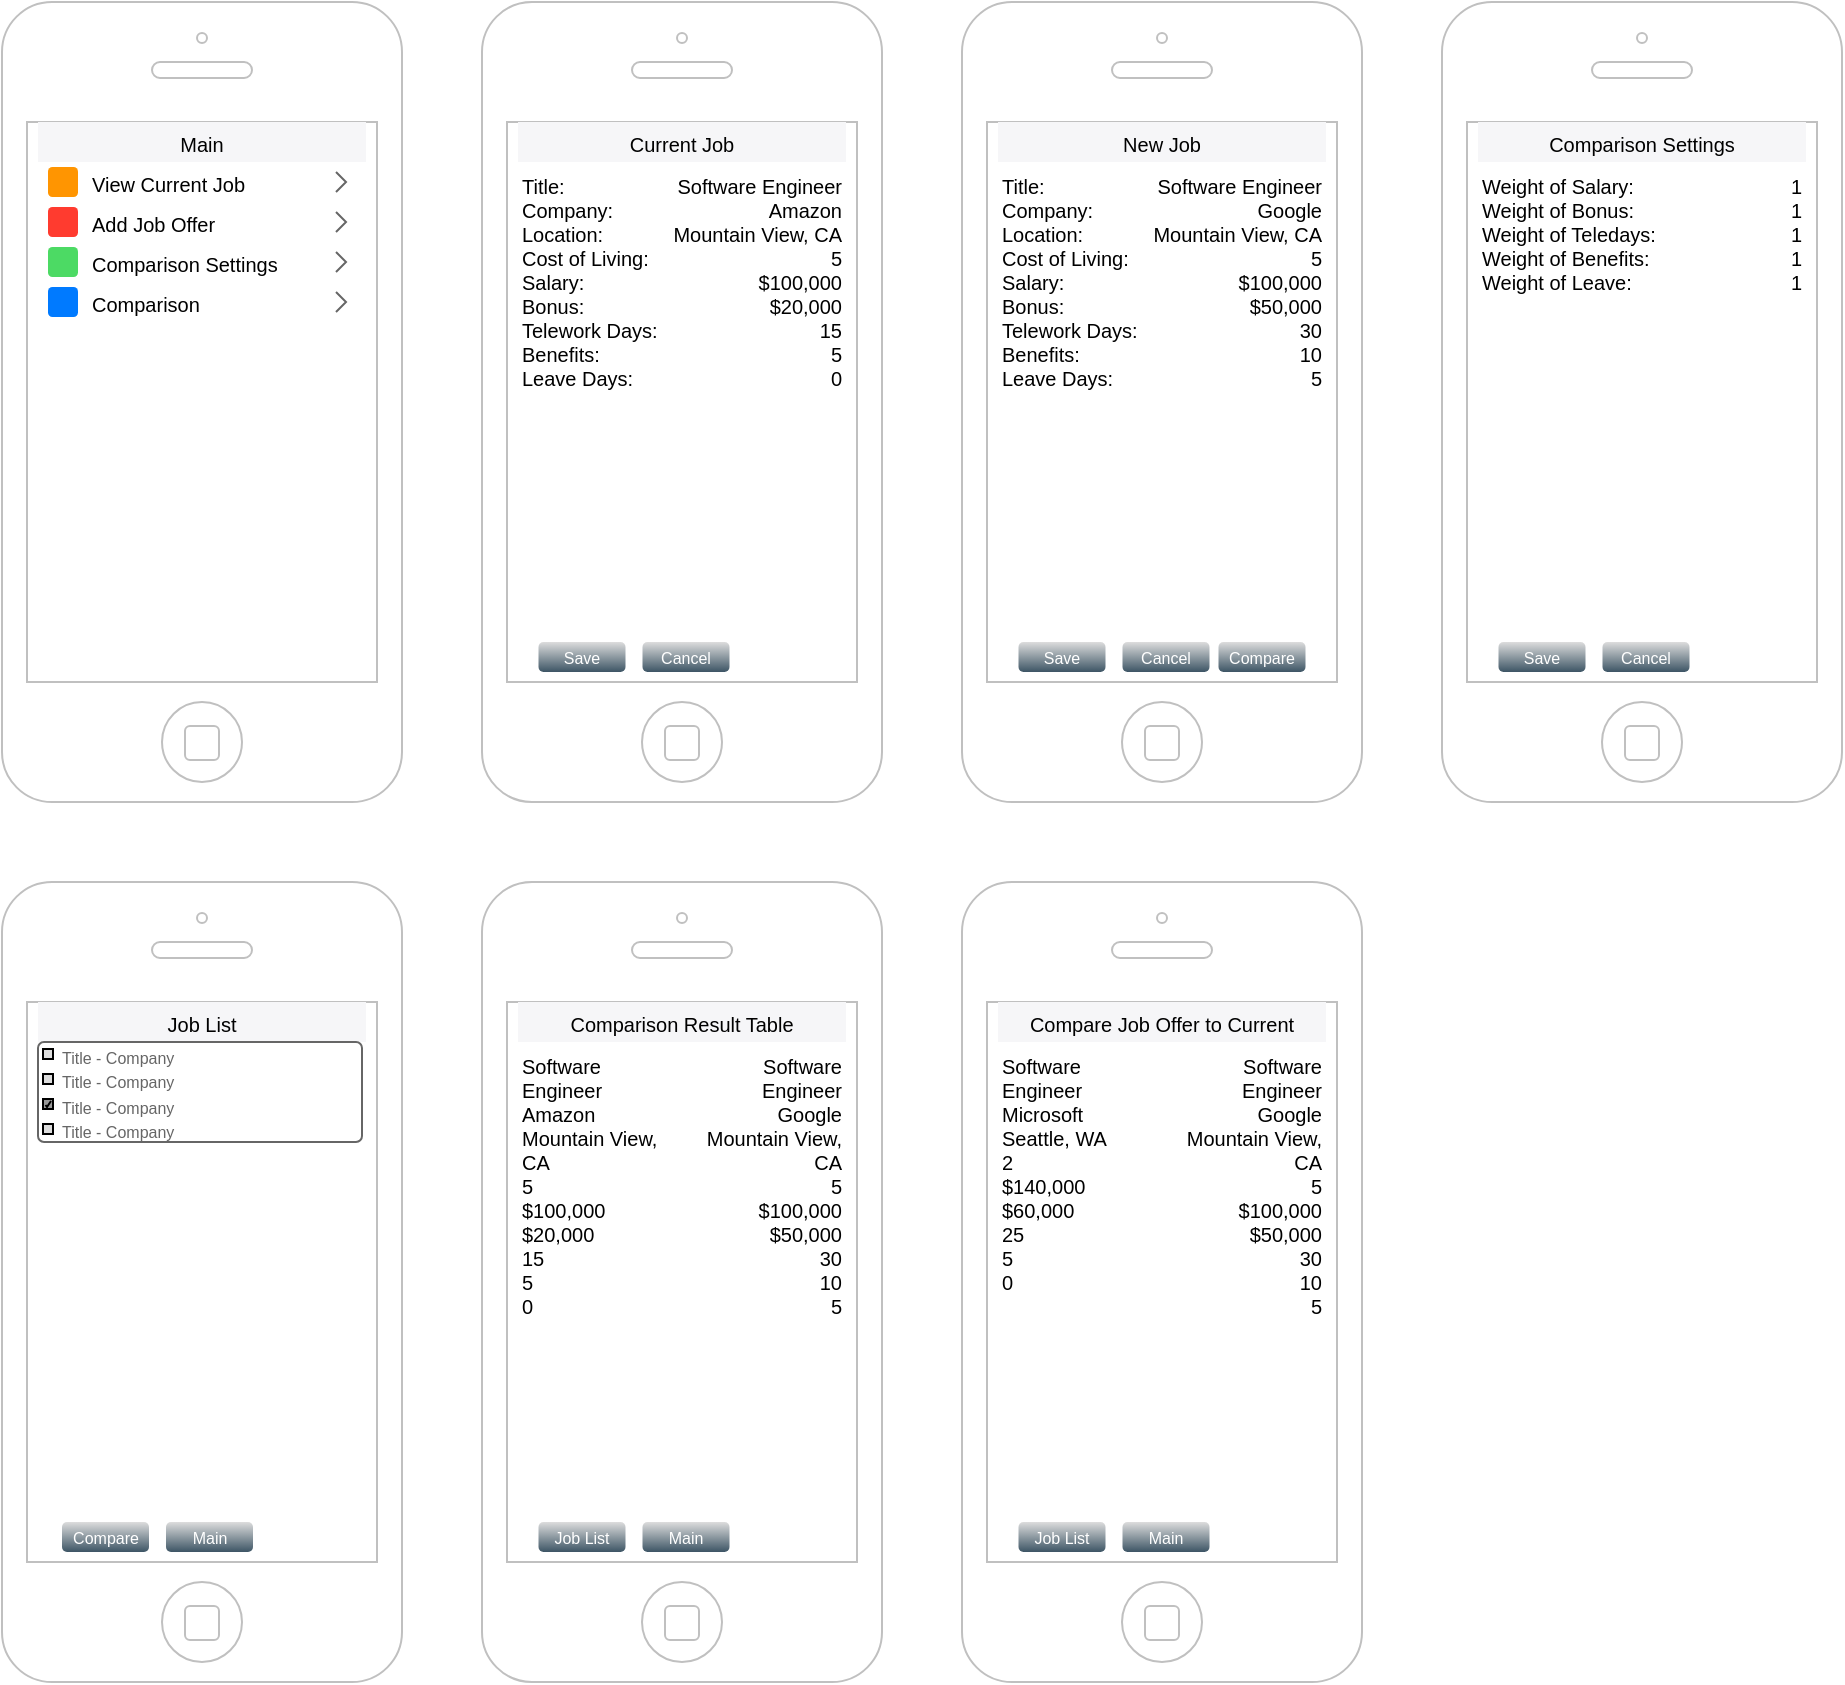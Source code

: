 <mxfile version="14.4.9" type="device"><diagram id="l6V_1ngCZk1TjYxK9F1h" name="Page-1"><mxGraphModel dx="1006" dy="714" grid="1" gridSize="10" guides="1" tooltips="1" connect="1" arrows="1" fold="1" page="1" pageScale="1" pageWidth="1100" pageHeight="850" math="0" shadow="0"><root><mxCell id="0"/><mxCell id="1" parent="0"/><mxCell id="aFJKKDh-_RBcehuKGks1-1" value="" style="html=1;verticalLabelPosition=bottom;labelBackgroundColor=#ffffff;verticalAlign=top;shadow=0;dashed=0;strokeWidth=1;shape=mxgraph.ios7.misc.iphone;strokeColor=#c0c0c0;" parent="1" vertex="1"><mxGeometry width="200" height="400" as="geometry"/></mxCell><mxCell id="aFJKKDh-_RBcehuKGks1-2" value="" style="html=1;verticalLabelPosition=bottom;labelBackgroundColor=#ffffff;verticalAlign=top;shadow=0;dashed=0;strokeWidth=1;shape=mxgraph.ios7.misc.iphone;strokeColor=#c0c0c0;" parent="1" vertex="1"><mxGeometry x="240" width="200" height="400" as="geometry"/></mxCell><mxCell id="aFJKKDh-_RBcehuKGks1-3" value="" style="html=1;verticalLabelPosition=bottom;labelBackgroundColor=#ffffff;verticalAlign=top;shadow=0;dashed=0;strokeWidth=1;shape=mxgraph.ios7.misc.iphone;strokeColor=#c0c0c0;" parent="1" vertex="1"><mxGeometry x="480" width="200" height="400" as="geometry"/></mxCell><mxCell id="aFJKKDh-_RBcehuKGks1-4" value="" style="html=1;verticalLabelPosition=bottom;labelBackgroundColor=#ffffff;verticalAlign=top;shadow=0;dashed=0;strokeWidth=1;shape=mxgraph.ios7.misc.iphone;strokeColor=#c0c0c0;" parent="1" vertex="1"><mxGeometry x="720" width="200" height="400" as="geometry"/></mxCell><mxCell id="aFJKKDh-_RBcehuKGks1-5" value="" style="shape=rect;fillColor=#F6F6F8;strokeColor=none;" parent="1" vertex="1"><mxGeometry x="18" y="60" width="164" height="20" as="geometry"/></mxCell><mxCell id="aFJKKDh-_RBcehuKGks1-6" value="Main" style="text;fontSize=10;verticalAlign=middle;align=center;spacingTop=2;" parent="aFJKKDh-_RBcehuKGks1-5" vertex="1"><mxGeometry x="55" width="54" height="20" as="geometry"/></mxCell><mxCell id="aFJKKDh-_RBcehuKGks1-8" value="" style="shape=rect;fillColor=#F6F6F8;strokeColor=none;" parent="1" vertex="1"><mxGeometry x="258" y="60" width="164" height="20" as="geometry"/></mxCell><mxCell id="aFJKKDh-_RBcehuKGks1-9" value="Current Job" style="text;fontSize=10;verticalAlign=middle;align=center;spacingTop=2;" parent="aFJKKDh-_RBcehuKGks1-8" vertex="1"><mxGeometry x="55" width="54" height="20" as="geometry"/></mxCell><mxCell id="aFJKKDh-_RBcehuKGks1-14" value="" style="shape=rect;fillColor=#F6F6F8;strokeColor=none;" parent="1" vertex="1"><mxGeometry x="498" y="60" width="164" height="20" as="geometry"/></mxCell><mxCell id="aFJKKDh-_RBcehuKGks1-15" value="New Job" style="text;fontSize=10;verticalAlign=middle;align=center;spacingTop=2;" parent="aFJKKDh-_RBcehuKGks1-14" vertex="1"><mxGeometry x="55" width="54" height="20" as="geometry"/></mxCell><mxCell id="aFJKKDh-_RBcehuKGks1-17" value="" style="shape=rect;fillColor=#F6F6F8;strokeColor=none;" parent="1" vertex="1"><mxGeometry x="738" y="60" width="164" height="20" as="geometry"/></mxCell><mxCell id="aFJKKDh-_RBcehuKGks1-18" value="Comparison Settings" style="text;fontSize=10;verticalAlign=middle;align=center;spacingTop=2;" parent="aFJKKDh-_RBcehuKGks1-17" vertex="1"><mxGeometry x="55" width="54" height="20" as="geometry"/></mxCell><mxCell id="aFJKKDh-_RBcehuKGks1-20" value="" style="html=1;verticalLabelPosition=bottom;labelBackgroundColor=#ffffff;verticalAlign=top;shadow=0;dashed=0;strokeWidth=1;shape=mxgraph.ios7.misc.iphone;strokeColor=#c0c0c0;" parent="1" vertex="1"><mxGeometry y="440" width="200" height="400" as="geometry"/></mxCell><mxCell id="aFJKKDh-_RBcehuKGks1-21" value="" style="html=1;verticalLabelPosition=bottom;labelBackgroundColor=#ffffff;verticalAlign=top;shadow=0;dashed=0;strokeWidth=1;shape=mxgraph.ios7.misc.iphone;strokeColor=#c0c0c0;" parent="1" vertex="1"><mxGeometry x="240" y="440" width="200" height="400" as="geometry"/></mxCell><mxCell id="aFJKKDh-_RBcehuKGks1-24" value="" style="shape=rect;fillColor=#F6F6F8;strokeColor=none;" parent="1" vertex="1"><mxGeometry x="18" y="500" width="164" height="20" as="geometry"/></mxCell><mxCell id="aFJKKDh-_RBcehuKGks1-25" value="Job List" style="text;fontSize=10;verticalAlign=middle;align=center;spacingTop=2;" parent="aFJKKDh-_RBcehuKGks1-24" vertex="1"><mxGeometry x="55" width="54" height="20" as="geometry"/></mxCell><mxCell id="aFJKKDh-_RBcehuKGks1-27" value="" style="shape=rect;fillColor=#F6F6F8;strokeColor=none;" parent="1" vertex="1"><mxGeometry x="258" y="500" width="164" height="20" as="geometry"/></mxCell><mxCell id="aFJKKDh-_RBcehuKGks1-28" value="Comparison Result Table" style="text;fontSize=10;verticalAlign=middle;align=center;spacingTop=2;" parent="aFJKKDh-_RBcehuKGks1-27" vertex="1"><mxGeometry x="55" width="54" height="20" as="geometry"/></mxCell><mxCell id="aFJKKDh-_RBcehuKGks1-42" value="" style="shape=rect;strokeColor=none;fillColor=#ffffff;gradientColor=none;shadow=0;" parent="1" vertex="1"><mxGeometry x="18" y="80" width="164" height="120" as="geometry"/></mxCell><mxCell id="aFJKKDh-_RBcehuKGks1-43" value="View Current Job" style="shape=rect;strokeColor=none;fontSize=10;fontColor=#000000;resizeWidth=1;align=left;spacingLeft=25;spacingTop=2;" parent="aFJKKDh-_RBcehuKGks1-42" vertex="1"><mxGeometry width="164" height="20" relative="1" as="geometry"/></mxCell><mxCell id="aFJKKDh-_RBcehuKGks1-44" value="" style="shape=rect;rounded=1;rSize=3;strokeColor=none;fillColor=#FF9501;" parent="aFJKKDh-_RBcehuKGks1-43" vertex="1"><mxGeometry y="0.5" width="15" height="15" relative="1" as="geometry"><mxPoint x="5" y="-7.5" as="offset"/></mxGeometry></mxCell><mxCell id="aFJKKDh-_RBcehuKGks1-45" value="" style="shape=mxgraph.ios7.misc.right;strokeColor=#666666;" parent="aFJKKDh-_RBcehuKGks1-43" vertex="1"><mxGeometry x="1" y="0.5" width="5" height="10" relative="1" as="geometry"><mxPoint x="-15" y="-5" as="offset"/></mxGeometry></mxCell><mxCell id="aFJKKDh-_RBcehuKGks1-46" value="Add Job Offer" style="shape=rect;strokeColor=none;fontSize=10;fontColor=#000000;resizeWidth=1;align=left;spacingLeft=25;spacingTop=2;" parent="aFJKKDh-_RBcehuKGks1-42" vertex="1"><mxGeometry width="164" height="20" relative="1" as="geometry"><mxPoint y="20" as="offset"/></mxGeometry></mxCell><mxCell id="aFJKKDh-_RBcehuKGks1-47" value="" style="shape=rect;rounded=1;rSize=3;strokeColor=none;fillColor=#FF3B2F;" parent="aFJKKDh-_RBcehuKGks1-46" vertex="1"><mxGeometry y="0.5" width="15" height="15" relative="1" as="geometry"><mxPoint x="5" y="-7.5" as="offset"/></mxGeometry></mxCell><mxCell id="aFJKKDh-_RBcehuKGks1-48" value="" style="shape=mxgraph.ios7.misc.right;strokeColor=#666666;" parent="aFJKKDh-_RBcehuKGks1-46" vertex="1"><mxGeometry x="1" y="0.5" width="5" height="10" relative="1" as="geometry"><mxPoint x="-15" y="-5" as="offset"/></mxGeometry></mxCell><mxCell id="aFJKKDh-_RBcehuKGks1-49" value="Comparison Settings" style="shape=rect;strokeColor=none;fontSize=10;fontColor=#000000;resizeWidth=1;align=left;spacingLeft=25;spacingTop=2;" parent="aFJKKDh-_RBcehuKGks1-42" vertex="1"><mxGeometry width="164" height="20" relative="1" as="geometry"><mxPoint y="40" as="offset"/></mxGeometry></mxCell><mxCell id="aFJKKDh-_RBcehuKGks1-50" value="" style="shape=rect;rounded=1;rSize=3;strokeColor=none;fillColor=#4CDA64;" parent="aFJKKDh-_RBcehuKGks1-49" vertex="1"><mxGeometry y="0.5" width="15" height="15" relative="1" as="geometry"><mxPoint x="5" y="-7.5" as="offset"/></mxGeometry></mxCell><mxCell id="aFJKKDh-_RBcehuKGks1-51" value="" style="shape=mxgraph.ios7.misc.right;strokeColor=#666666;" parent="aFJKKDh-_RBcehuKGks1-49" vertex="1"><mxGeometry x="1" y="0.5" width="5" height="10" relative="1" as="geometry"><mxPoint x="-15" y="-5" as="offset"/></mxGeometry></mxCell><mxCell id="aFJKKDh-_RBcehuKGks1-52" value="Comparison" style="shape=rect;strokeColor=none;fontSize=10;fontColor=#000000;resizeWidth=1;align=left;spacingLeft=25;spacingTop=2;" parent="aFJKKDh-_RBcehuKGks1-42" vertex="1"><mxGeometry width="164" height="20" relative="1" as="geometry"><mxPoint y="60" as="offset"/></mxGeometry></mxCell><mxCell id="aFJKKDh-_RBcehuKGks1-53" value="" style="shape=rect;rounded=1;rSize=3;strokeColor=none;fillColor=#007AFF;" parent="aFJKKDh-_RBcehuKGks1-52" vertex="1"><mxGeometry y="0.5" width="15" height="15" relative="1" as="geometry"><mxPoint x="5" y="-7.5" as="offset"/></mxGeometry></mxCell><mxCell id="aFJKKDh-_RBcehuKGks1-54" value="" style="shape=mxgraph.ios7.misc.right;strokeColor=#666666;" parent="aFJKKDh-_RBcehuKGks1-52" vertex="1"><mxGeometry x="1" y="0.5" width="5" height="10" relative="1" as="geometry"><mxPoint x="-15" y="-5" as="offset"/></mxGeometry></mxCell><mxCell id="aFJKKDh-_RBcehuKGks1-64" value="&lt;div style=&quot;font-size: 10px;&quot;&gt;&lt;font style=&quot;font-size: 10px;&quot;&gt;Weight of Salary:&lt;/font&gt;&lt;/div&gt;&lt;div style=&quot;font-size: 10px;&quot;&gt;&lt;font style=&quot;font-size: 10px;&quot;&gt;Weight of Bonus:&lt;/font&gt;&lt;/div&gt;&lt;div style=&quot;font-size: 10px;&quot;&gt;&lt;font style=&quot;font-size: 10px;&quot;&gt;Weight of Teledays:&lt;/font&gt;&lt;/div&gt;&lt;div style=&quot;font-size: 10px;&quot;&gt;&lt;font style=&quot;font-size: 10px;&quot;&gt;Weight of Benefits:&lt;/font&gt;&lt;/div&gt;&lt;div style=&quot;font-size: 10px;&quot;&gt;&lt;font style=&quot;font-size: 10px;&quot;&gt;Weight of Leave:&lt;br style=&quot;font-size: 10px;&quot;&gt;&lt;/font&gt;&lt;/div&gt;" style="text;strokeColor=none;fillColor=none;html=1;whiteSpace=wrap;verticalAlign=top;overflow=hidden;align=left;fontSize=10;" parent="1" vertex="1"><mxGeometry x="738" y="80" width="100" height="160" as="geometry"/></mxCell><mxCell id="aFJKKDh-_RBcehuKGks1-65" value="&lt;div&gt;1&lt;/div&gt;&lt;div&gt;1&lt;/div&gt;&lt;div&gt;1&lt;/div&gt;&lt;div&gt;1&lt;/div&gt;&lt;div&gt;1&lt;br&gt;&lt;/div&gt;" style="text;strokeColor=none;fillColor=none;html=1;whiteSpace=wrap;verticalAlign=top;overflow=hidden;align=right;fontSize=10;" parent="1" vertex="1"><mxGeometry x="802" y="80" width="100" height="160" as="geometry"/></mxCell><mxCell id="aFJKKDh-_RBcehuKGks1-66" value="&lt;div&gt;Title:&lt;/div&gt;&lt;div&gt;Company:&lt;/div&gt;&lt;div&gt;Location:&lt;/div&gt;&lt;div&gt;Cost of Living:&lt;/div&gt;&lt;div&gt;Salary:&lt;/div&gt;&lt;div&gt;Bonus:&lt;/div&gt;&lt;div&gt;Telework Days:&lt;/div&gt;&lt;div&gt;Benefits:&lt;/div&gt;&lt;div&gt;Leave Days:&lt;br&gt;&lt;/div&gt;" style="text;strokeColor=none;fillColor=none;html=1;whiteSpace=wrap;verticalAlign=top;overflow=hidden;align=left;fontSize=10;" parent="1" vertex="1"><mxGeometry x="498" y="80" width="100" height="160" as="geometry"/></mxCell><mxCell id="aFJKKDh-_RBcehuKGks1-67" value="&lt;div&gt;Software Engineer&lt;/div&gt;&lt;div&gt;Google&lt;/div&gt;&lt;div&gt;Mountain View, CA&lt;/div&gt;&lt;div&gt;5&lt;/div&gt;&lt;div&gt;$100,000&lt;/div&gt;&lt;div&gt;$50,000&lt;/div&gt;&lt;div&gt;30&lt;/div&gt;&lt;div&gt;10&lt;/div&gt;&lt;div&gt;5&lt;br&gt;&lt;/div&gt;" style="text;strokeColor=none;fillColor=none;html=1;whiteSpace=wrap;verticalAlign=top;overflow=hidden;align=right;fontSize=10;" parent="1" vertex="1"><mxGeometry x="562" y="80" width="100" height="160" as="geometry"/></mxCell><mxCell id="aFJKKDh-_RBcehuKGks1-68" value="&lt;div&gt;Title:&lt;/div&gt;&lt;div&gt;Company:&lt;/div&gt;&lt;div&gt;Location:&lt;/div&gt;&lt;div&gt;Cost of Living:&lt;/div&gt;&lt;div&gt;Salary:&lt;/div&gt;&lt;div&gt;Bonus:&lt;/div&gt;&lt;div&gt;Telework Days:&lt;/div&gt;&lt;div&gt;Benefits:&lt;/div&gt;&lt;div&gt;Leave Days:&lt;br&gt;&lt;/div&gt;" style="text;strokeColor=none;fillColor=none;html=1;whiteSpace=wrap;verticalAlign=top;overflow=hidden;align=left;fontSize=10;" parent="1" vertex="1"><mxGeometry x="258" y="80" width="100" height="160" as="geometry"/></mxCell><mxCell id="aFJKKDh-_RBcehuKGks1-69" value="&lt;div&gt;Software Engineer&lt;/div&gt;&lt;div&gt;Amazon&lt;br&gt;&lt;/div&gt;&lt;div&gt;Mountain View, CA&lt;/div&gt;&lt;div&gt;5&lt;/div&gt;&lt;div&gt;$100,000&lt;/div&gt;&lt;div&gt;$20,000&lt;/div&gt;&lt;div&gt;15&lt;br&gt;&lt;/div&gt;&lt;div&gt;5&lt;br&gt;&lt;/div&gt;&lt;div&gt;0&lt;br&gt;&lt;/div&gt;" style="text;strokeColor=none;fillColor=none;html=1;whiteSpace=wrap;verticalAlign=top;overflow=hidden;align=right;fontSize=10;" parent="1" vertex="1"><mxGeometry x="322" y="80" width="100" height="160" as="geometry"/></mxCell><mxCell id="aFJKKDh-_RBcehuKGks1-88" value="Save" style="strokeWidth=1;html=1;shadow=0;dashed=0;shape=mxgraph.ios.iButton;strokeColor=#444444;fontColor=#ffffff;buttonText=;fontSize=8;fillColor=#dddddd;fillColor2=#3D5565;whiteSpace=wrap;align=center;" parent="1" vertex="1"><mxGeometry x="268.25" y="320" width="43.5" height="15" as="geometry"/></mxCell><mxCell id="aFJKKDh-_RBcehuKGks1-89" value="Cancel" style="strokeWidth=1;html=1;shadow=0;dashed=0;shape=mxgraph.ios.iButton;strokeColor=#444444;fontColor=#ffffff;buttonText=;fontSize=8;fillColor=#dddddd;fillColor2=#3D5565;whiteSpace=wrap;align=center;" parent="1" vertex="1"><mxGeometry x="320.25" y="320" width="43.5" height="15" as="geometry"/></mxCell><mxCell id="aFJKKDh-_RBcehuKGks1-91" value="Save" style="strokeWidth=1;html=1;shadow=0;dashed=0;shape=mxgraph.ios.iButton;strokeColor=#444444;fontColor=#ffffff;buttonText=;fontSize=8;fillColor=#dddddd;fillColor2=#3D5565;whiteSpace=wrap;align=center;" parent="1" vertex="1"><mxGeometry x="508.25" y="320" width="43.5" height="15" as="geometry"/></mxCell><mxCell id="aFJKKDh-_RBcehuKGks1-92" value="Cancel" style="strokeWidth=1;html=1;shadow=0;dashed=0;shape=mxgraph.ios.iButton;strokeColor=#444444;fontColor=#ffffff;buttonText=;fontSize=8;fillColor=#dddddd;fillColor2=#3D5565;whiteSpace=wrap;align=center;" parent="1" vertex="1"><mxGeometry x="560.25" y="320" width="43.5" height="15" as="geometry"/></mxCell><mxCell id="aFJKKDh-_RBcehuKGks1-93" value="Compare" style="strokeWidth=1;html=1;shadow=0;dashed=0;shape=mxgraph.ios.iButton;strokeColor=#444444;fontColor=#ffffff;buttonText=;fontSize=8;fillColor=#dddddd;fillColor2=#3D5565;whiteSpace=wrap;align=center;" parent="1" vertex="1"><mxGeometry x="608.25" y="320" width="43.5" height="15" as="geometry"/></mxCell><mxCell id="aFJKKDh-_RBcehuKGks1-94" value="Save" style="strokeWidth=1;html=1;shadow=0;dashed=0;shape=mxgraph.ios.iButton;strokeColor=#444444;fontColor=#ffffff;buttonText=;fontSize=8;fillColor=#dddddd;fillColor2=#3D5565;whiteSpace=wrap;align=center;" parent="1" vertex="1"><mxGeometry x="748.25" y="320" width="43.5" height="15" as="geometry"/></mxCell><mxCell id="aFJKKDh-_RBcehuKGks1-95" value="Cancel" style="strokeWidth=1;html=1;shadow=0;dashed=0;shape=mxgraph.ios.iButton;strokeColor=#444444;fontColor=#ffffff;buttonText=;fontSize=8;fillColor=#dddddd;fillColor2=#3D5565;whiteSpace=wrap;align=center;" parent="1" vertex="1"><mxGeometry x="800.25" y="320" width="43.5" height="15" as="geometry"/></mxCell><mxCell id="aFJKKDh-_RBcehuKGks1-97" value="Job List" style="strokeWidth=1;html=1;shadow=0;dashed=0;shape=mxgraph.ios.iButton;strokeColor=#444444;fontColor=#ffffff;buttonText=;fontSize=8;fillColor=#dddddd;fillColor2=#3D5565;whiteSpace=wrap;align=center;" parent="1" vertex="1"><mxGeometry x="268.25" y="760" width="43.5" height="15" as="geometry"/></mxCell><mxCell id="aFJKKDh-_RBcehuKGks1-98" value="Main" style="strokeWidth=1;html=1;shadow=0;dashed=0;shape=mxgraph.ios.iButton;strokeColor=#444444;fontColor=#ffffff;buttonText=;fontSize=8;fillColor=#dddddd;fillColor2=#3D5565;whiteSpace=wrap;align=center;" parent="1" vertex="1"><mxGeometry x="320.25" y="760" width="43.5" height="15" as="geometry"/></mxCell><mxCell id="aFJKKDh-_RBcehuKGks1-99" value="Compare" style="strokeWidth=1;html=1;shadow=0;dashed=0;shape=mxgraph.ios.iButton;strokeColor=#444444;fontColor=#ffffff;buttonText=;fontSize=8;fillColor=#dddddd;fillColor2=#3D5565;whiteSpace=wrap;align=center;" parent="1" vertex="1"><mxGeometry x="30" y="760" width="43.5" height="15" as="geometry"/></mxCell><mxCell id="aFJKKDh-_RBcehuKGks1-100" value="Main" style="strokeWidth=1;html=1;shadow=0;dashed=0;shape=mxgraph.ios.iButton;strokeColor=#444444;fontColor=#ffffff;buttonText=;fontSize=8;fillColor=#dddddd;fillColor2=#3D5565;whiteSpace=wrap;align=center;" parent="1" vertex="1"><mxGeometry x="82" y="760" width="43.5" height="15" as="geometry"/></mxCell><mxCell id="aFJKKDh-_RBcehuKGks1-101" value="" style="html=1;shadow=0;dashed=0;shape=mxgraph.ios.rrect;rSize=3;strokeColor=#666666;fillColor=#ffffff;gradientColor=none;recursiveResize=0;fontSize=8;align=right;" parent="1" vertex="1"><mxGeometry x="18" y="520" width="162" height="50" as="geometry"/></mxCell><mxCell id="aFJKKDh-_RBcehuKGks1-102" value="Title - Company" style="html=1;shadow=0;dashed=0;shape=mxgraph.ios.rrect;rSize=0;fillColor=#dddddd;align=left;spacingLeft=2;fontSize=8;fontColor=#666666;labelPosition=right;verticalLabelPosition=middle;verticalAlign=middle;spacingTop=3;" parent="aFJKKDh-_RBcehuKGks1-101" vertex="1"><mxGeometry x="2.5" y="3.5" width="5" height="5" as="geometry"/></mxCell><mxCell id="aFJKKDh-_RBcehuKGks1-103" value="Title - Company" style="html=1;shadow=0;dashed=0;shape=mxgraph.ios.rrect;rSize=0;fillColor=#dddddd;align=left;spacingLeft=2;fontSize=8;fontColor=#666666;labelPosition=right;verticalLabelPosition=middle;verticalAlign=middle;spacingTop=3;" parent="aFJKKDh-_RBcehuKGks1-101" vertex="1"><mxGeometry x="2.5" y="16" width="5" height="5" as="geometry"/></mxCell><mxCell id="aFJKKDh-_RBcehuKGks1-104" value="Title - Company" style="html=1;shadow=0;dashed=0;shape=mxgraph.ios.checkbox;fillColor=#999999;align=left;spacingLeft=2;fontSize=8;fontColor=#666666;labelPosition=right;verticalLabelPosition=middle;verticalAlign=middle;spacingTop=3;" parent="aFJKKDh-_RBcehuKGks1-101" vertex="1"><mxGeometry x="2.5" y="28.5" width="5" height="5" as="geometry"/></mxCell><mxCell id="aFJKKDh-_RBcehuKGks1-105" value="Title - Company" style="html=1;shadow=0;dashed=0;shape=mxgraph.ios.rrect;rSize=0;fillColor=#dddddd;align=left;spacingLeft=2;fontSize=8;fontColor=#666666;labelPosition=right;verticalLabelPosition=middle;verticalAlign=middle;spacingTop=3;" parent="aFJKKDh-_RBcehuKGks1-101" vertex="1"><mxGeometry x="2.5" y="41" width="5" height="5" as="geometry"/></mxCell><mxCell id="aFJKKDh-_RBcehuKGks1-106" value="&lt;div&gt;Software Engineer&lt;/div&gt;&lt;div&gt;Amazon&lt;br&gt;&lt;/div&gt;&lt;div&gt;Mountain View, CA&lt;/div&gt;&lt;div&gt;5&lt;/div&gt;&lt;div&gt;$100,000&lt;/div&gt;&lt;div&gt;$20,000&lt;/div&gt;&lt;div&gt;15&lt;br&gt;&lt;/div&gt;&lt;div&gt;5&lt;br&gt;&lt;/div&gt;&lt;div&gt;0&lt;br&gt;&lt;/div&gt;" style="text;strokeColor=none;fillColor=none;html=1;whiteSpace=wrap;verticalAlign=top;overflow=hidden;align=left;fontSize=10;" parent="1" vertex="1"><mxGeometry x="258" y="520" width="72" height="160" as="geometry"/></mxCell><mxCell id="aFJKKDh-_RBcehuKGks1-107" value="&lt;div&gt;Software Engineer&lt;/div&gt;&lt;div&gt;Google&lt;/div&gt;&lt;div&gt;Mountain View, CA&lt;/div&gt;&lt;div&gt;5&lt;/div&gt;&lt;div&gt;$100,000&lt;/div&gt;&lt;div&gt;$50,000&lt;/div&gt;&lt;div&gt;30&lt;/div&gt;&lt;div&gt;10&lt;/div&gt;&lt;div&gt;5&lt;br&gt;&lt;/div&gt;" style="text;strokeColor=none;fillColor=none;html=1;whiteSpace=wrap;verticalAlign=top;overflow=hidden;align=right;fontSize=10;" parent="1" vertex="1"><mxGeometry x="350" y="520" width="72" height="160" as="geometry"/></mxCell><mxCell id="yftMlGtx9cIbdtssVU3T-1" value="" style="html=1;verticalLabelPosition=bottom;labelBackgroundColor=#ffffff;verticalAlign=top;shadow=0;dashed=0;strokeWidth=1;shape=mxgraph.ios7.misc.iphone;strokeColor=#c0c0c0;" vertex="1" parent="1"><mxGeometry x="480" y="440" width="200" height="400" as="geometry"/></mxCell><mxCell id="yftMlGtx9cIbdtssVU3T-2" value="" style="shape=rect;fillColor=#F6F6F8;strokeColor=none;" vertex="1" parent="1"><mxGeometry x="498" y="500" width="164" height="20" as="geometry"/></mxCell><mxCell id="yftMlGtx9cIbdtssVU3T-3" value="Compare Job Offer to Current" style="text;fontSize=10;verticalAlign=middle;align=center;spacingTop=2;" vertex="1" parent="yftMlGtx9cIbdtssVU3T-2"><mxGeometry x="55" width="54" height="20" as="geometry"/></mxCell><mxCell id="yftMlGtx9cIbdtssVU3T-4" value="Job List" style="strokeWidth=1;html=1;shadow=0;dashed=0;shape=mxgraph.ios.iButton;strokeColor=#444444;fontColor=#ffffff;buttonText=;fontSize=8;fillColor=#dddddd;fillColor2=#3D5565;whiteSpace=wrap;align=center;" vertex="1" parent="1"><mxGeometry x="508.25" y="760" width="43.5" height="15" as="geometry"/></mxCell><mxCell id="yftMlGtx9cIbdtssVU3T-5" value="Main" style="strokeWidth=1;html=1;shadow=0;dashed=0;shape=mxgraph.ios.iButton;strokeColor=#444444;fontColor=#ffffff;buttonText=;fontSize=8;fillColor=#dddddd;fillColor2=#3D5565;whiteSpace=wrap;align=center;" vertex="1" parent="1"><mxGeometry x="560.25" y="760" width="43.5" height="15" as="geometry"/></mxCell><mxCell id="yftMlGtx9cIbdtssVU3T-6" value="&lt;div&gt;Software Engineer&lt;/div&gt;&lt;div&gt;Microsoft&lt;br&gt;&lt;/div&gt;&lt;div&gt;Seattle, WA&lt;br&gt;&lt;/div&gt;&lt;div&gt;2&lt;br&gt;&lt;/div&gt;&lt;div&gt;$140,000&lt;/div&gt;&lt;div&gt;$60,000&lt;/div&gt;&lt;div&gt;25&lt;br&gt;&lt;/div&gt;&lt;div&gt;5&lt;br&gt;&lt;/div&gt;&lt;div&gt;0&lt;br&gt;&lt;/div&gt;" style="text;strokeColor=none;fillColor=none;html=1;whiteSpace=wrap;verticalAlign=top;overflow=hidden;align=left;fontSize=10;" vertex="1" parent="1"><mxGeometry x="498" y="520" width="72" height="160" as="geometry"/></mxCell><mxCell id="yftMlGtx9cIbdtssVU3T-7" value="&lt;div&gt;Software Engineer&lt;/div&gt;&lt;div&gt;Google&lt;/div&gt;&lt;div&gt;Mountain View, CA&lt;/div&gt;&lt;div&gt;5&lt;/div&gt;&lt;div&gt;$100,000&lt;/div&gt;&lt;div&gt;$50,000&lt;/div&gt;&lt;div&gt;30&lt;/div&gt;&lt;div&gt;10&lt;/div&gt;&lt;div&gt;5&lt;br&gt;&lt;/div&gt;" style="text;strokeColor=none;fillColor=none;html=1;whiteSpace=wrap;verticalAlign=top;overflow=hidden;align=right;fontSize=10;" vertex="1" parent="1"><mxGeometry x="590" y="520" width="72" height="160" as="geometry"/></mxCell></root></mxGraphModel></diagram></mxfile>